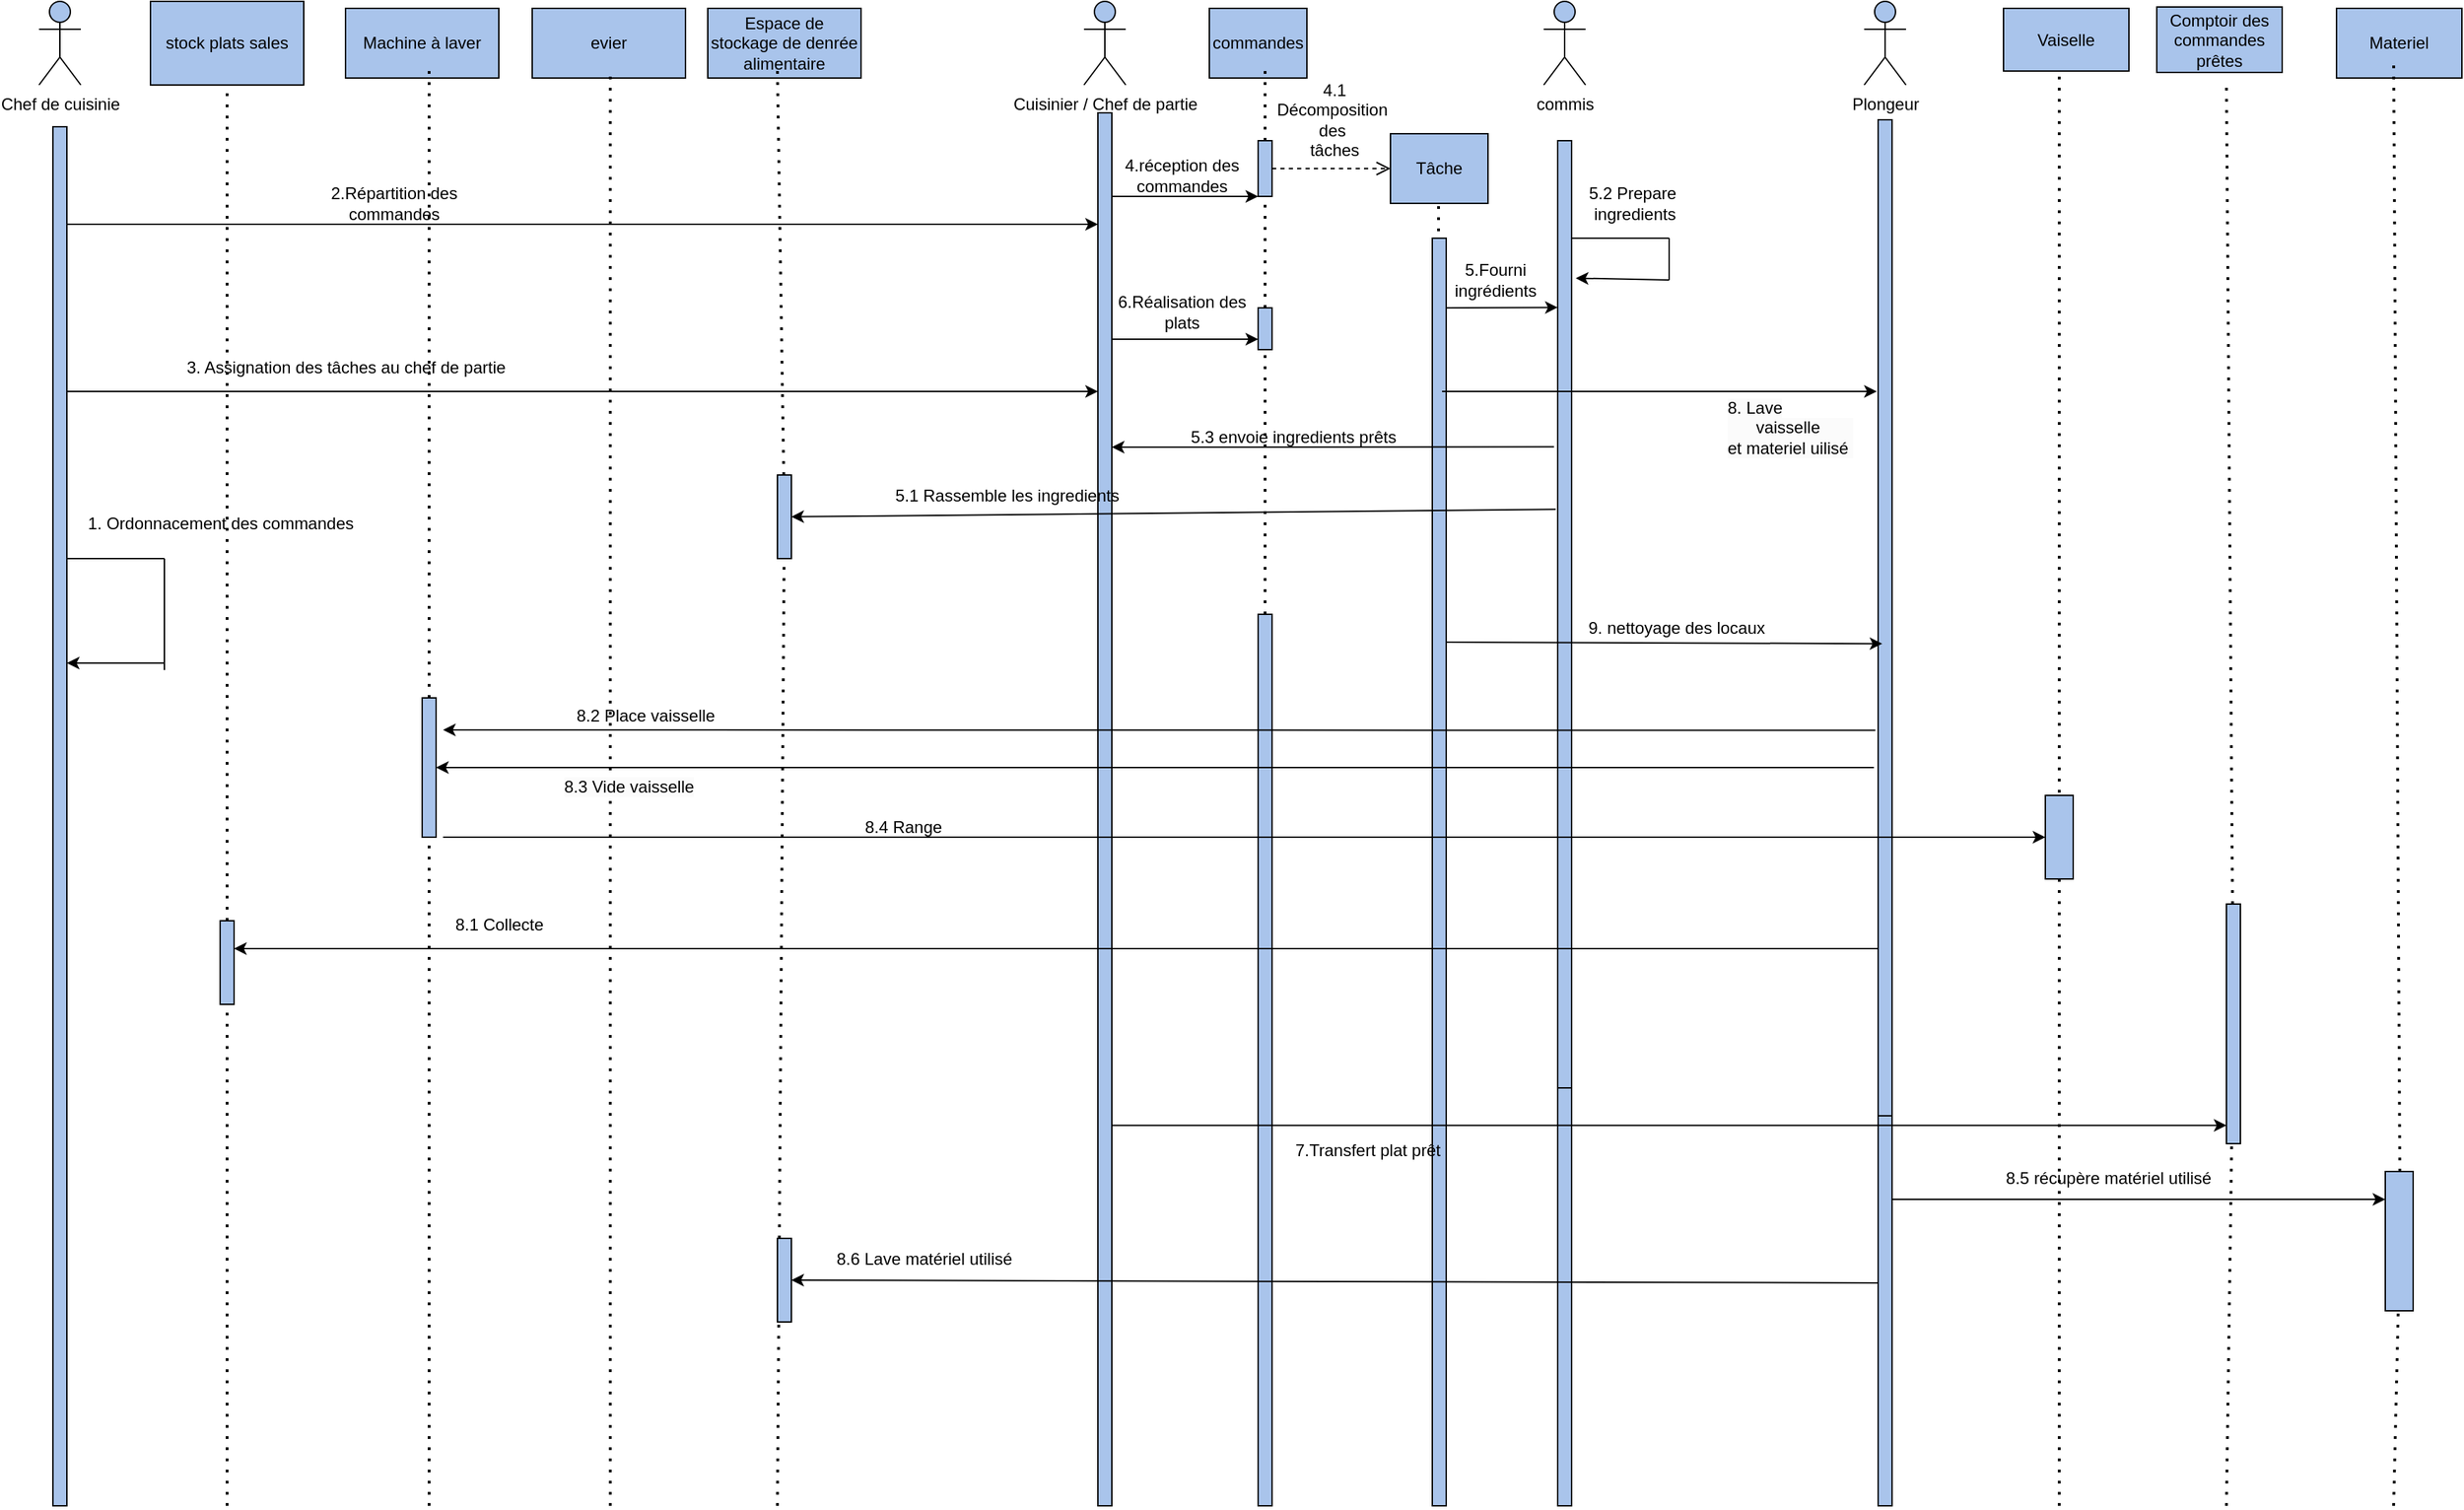<mxfile version="24.7.17">
  <diagram name="Page-1" id="OLWKmGy_fLKQgyWJt722">
    <mxGraphModel dx="2869" dy="1012" grid="1" gridSize="10" guides="1" tooltips="1" connect="1" arrows="1" fold="1" page="1" pageScale="1" pageWidth="827" pageHeight="1169" math="0" shadow="0">
      <root>
        <mxCell id="0" />
        <mxCell id="1" parent="0" />
        <mxCell id="S0R0TH0LxnYo5kBmsWFN-1" value="Chef de cuisinie" style="shape=umlActor;verticalLabelPosition=bottom;verticalAlign=top;html=1;fillColor=#A9C4EB;" parent="1" vertex="1">
          <mxGeometry x="-50" width="30" height="60" as="geometry" />
        </mxCell>
        <mxCell id="S0R0TH0LxnYo5kBmsWFN-4" value="stock plats sales" style="whiteSpace=wrap;html=1;fillColor=#A9C4EB;" parent="1" vertex="1">
          <mxGeometry x="30" width="110" height="60" as="geometry" />
        </mxCell>
        <mxCell id="S0R0TH0LxnYo5kBmsWFN-5" value="evier" style="html=1;whiteSpace=wrap;fillColor=#A9C4EB;" parent="1" vertex="1">
          <mxGeometry x="304" y="5" width="110" height="50" as="geometry" />
        </mxCell>
        <mxCell id="S0R0TH0LxnYo5kBmsWFN-6" value="Machine à laver" style="html=1;whiteSpace=wrap;fillColor=#A9C4EB;" parent="1" vertex="1">
          <mxGeometry x="170" y="5" width="110" height="50" as="geometry" />
        </mxCell>
        <mxCell id="S0R0TH0LxnYo5kBmsWFN-7" value="Espace de stockage de denrée alimentaire" style="html=1;whiteSpace=wrap;fillColor=#A9C4EB;" parent="1" vertex="1">
          <mxGeometry x="430" y="5" width="110" height="50" as="geometry" />
        </mxCell>
        <mxCell id="S0R0TH0LxnYo5kBmsWFN-9" value="" style="html=1;points=[[0,0,0,0,5],[0,1,0,0,-5],[1,0,0,0,5],[1,1,0,0,-5]];perimeter=orthogonalPerimeter;outlineConnect=0;targetShapes=umlLifeline;portConstraint=eastwest;newEdgeStyle={&quot;curved&quot;:0,&quot;rounded&quot;:0};fillColor=#A9C4EB;" parent="1" vertex="1">
          <mxGeometry x="-40" y="90" width="10" height="990" as="geometry" />
        </mxCell>
        <mxCell id="S0R0TH0LxnYo5kBmsWFN-10" value="Cuisinier / Chef de partie" style="shape=umlActor;verticalLabelPosition=bottom;verticalAlign=top;html=1;fillColor=#A9C4EB;" parent="1" vertex="1">
          <mxGeometry x="700" width="30" height="60" as="geometry" />
        </mxCell>
        <mxCell id="S0R0TH0LxnYo5kBmsWFN-11" value="" style="html=1;points=[[0,0,0,0,5],[0,1,0,0,-5],[1,0,0,0,5],[1,1,0,0,-5]];perimeter=orthogonalPerimeter;outlineConnect=0;targetShapes=umlLifeline;portConstraint=eastwest;newEdgeStyle={&quot;curved&quot;:0,&quot;rounded&quot;:0};fillColor=#A9C4EB;" parent="1" vertex="1">
          <mxGeometry x="710" y="80" width="10" height="1000" as="geometry" />
        </mxCell>
        <mxCell id="S0R0TH0LxnYo5kBmsWFN-12" value="commandes" style="html=1;whiteSpace=wrap;fillColor=#A9C4EB;" parent="1" vertex="1">
          <mxGeometry x="790" y="5" width="70" height="50" as="geometry" />
        </mxCell>
        <mxCell id="S0R0TH0LxnYo5kBmsWFN-13" value="Tâche" style="html=1;whiteSpace=wrap;fillColor=#A9C4EB;" parent="1" vertex="1">
          <mxGeometry x="920" y="95" width="70" height="50" as="geometry" />
        </mxCell>
        <mxCell id="S0R0TH0LxnYo5kBmsWFN-14" value="commis" style="shape=umlActor;verticalLabelPosition=bottom;verticalAlign=top;html=1;fillColor=#A9C4EB;" parent="1" vertex="1">
          <mxGeometry x="1030" width="30" height="60" as="geometry" />
        </mxCell>
        <mxCell id="S0R0TH0LxnYo5kBmsWFN-16" value="Plongeur" style="shape=umlActor;verticalLabelPosition=bottom;verticalAlign=top;html=1;fillColor=#A9C4EB;" parent="1" vertex="1">
          <mxGeometry x="1260" width="30" height="60" as="geometry" />
        </mxCell>
        <mxCell id="S0R0TH0LxnYo5kBmsWFN-17" value="Vaiselle" style="html=1;whiteSpace=wrap;fillColor=#A9C4EB;" parent="1" vertex="1">
          <mxGeometry x="1360" y="5" width="90" height="45" as="geometry" />
        </mxCell>
        <mxCell id="S0R0TH0LxnYo5kBmsWFN-18" value="Comptoir des commandes prêtes" style="html=1;whiteSpace=wrap;fillColor=#A9C4EB;" parent="1" vertex="1">
          <mxGeometry x="1470" y="4" width="90" height="47" as="geometry" />
        </mxCell>
        <mxCell id="S0R0TH0LxnYo5kBmsWFN-19" value="Materiel" style="html=1;whiteSpace=wrap;fillColor=#A9C4EB;" parent="1" vertex="1">
          <mxGeometry x="1599" y="5" width="90" height="50" as="geometry" />
        </mxCell>
        <mxCell id="S0R0TH0LxnYo5kBmsWFN-20" value="" style="endArrow=classic;html=1;rounded=0;" parent="1" target="S0R0TH0LxnYo5kBmsWFN-11" edge="1">
          <mxGeometry width="50" height="50" relative="1" as="geometry">
            <mxPoint x="-30" y="160" as="sourcePoint" />
            <mxPoint x="20" y="110" as="targetPoint" />
          </mxGeometry>
        </mxCell>
        <mxCell id="S0R0TH0LxnYo5kBmsWFN-21" value="2.Répartition des commandes" style="text;html=1;align=center;verticalAlign=middle;whiteSpace=wrap;rounded=0;" parent="1" vertex="1">
          <mxGeometry x="130" y="130" width="150" height="30" as="geometry" />
        </mxCell>
        <mxCell id="S0R0TH0LxnYo5kBmsWFN-22" value="" style="endArrow=none;dashed=1;html=1;dashPattern=1 3;strokeWidth=2;rounded=0;" parent="1" source="S0R0TH0LxnYo5kBmsWFN-24" edge="1">
          <mxGeometry width="50" height="50" relative="1" as="geometry">
            <mxPoint x="830" y="800" as="sourcePoint" />
            <mxPoint x="830" y="50" as="targetPoint" />
          </mxGeometry>
        </mxCell>
        <mxCell id="S0R0TH0LxnYo5kBmsWFN-25" value="" style="endArrow=none;dashed=1;html=1;dashPattern=1 3;strokeWidth=2;rounded=0;" parent="1" source="S0R0TH0LxnYo5kBmsWFN-116" target="S0R0TH0LxnYo5kBmsWFN-24" edge="1">
          <mxGeometry width="50" height="50" relative="1" as="geometry">
            <mxPoint x="830" y="800" as="sourcePoint" />
            <mxPoint x="830" y="50" as="targetPoint" />
          </mxGeometry>
        </mxCell>
        <mxCell id="S0R0TH0LxnYo5kBmsWFN-24" value="" style="rounded=0;whiteSpace=wrap;html=1;fillColor=#A9C4EB;" parent="1" vertex="1">
          <mxGeometry x="825" y="100" width="10" height="40" as="geometry" />
        </mxCell>
        <mxCell id="S0R0TH0LxnYo5kBmsWFN-26" value="" style="html=1;verticalAlign=bottom;endArrow=open;dashed=1;endSize=8;curved=0;rounded=0;exitX=1;exitY=0.5;exitDx=0;exitDy=0;" parent="1" source="S0R0TH0LxnYo5kBmsWFN-24" target="S0R0TH0LxnYo5kBmsWFN-13" edge="1">
          <mxGeometry relative="1" as="geometry">
            <mxPoint x="940" y="220" as="sourcePoint" />
            <mxPoint x="860" y="220" as="targetPoint" />
          </mxGeometry>
        </mxCell>
        <mxCell id="S0R0TH0LxnYo5kBmsWFN-27" value="" style="endArrow=classic;html=1;rounded=0;entryX=0;entryY=1;entryDx=0;entryDy=0;" parent="1" source="S0R0TH0LxnYo5kBmsWFN-11" target="S0R0TH0LxnYo5kBmsWFN-24" edge="1">
          <mxGeometry width="50" height="50" relative="1" as="geometry">
            <mxPoint x="720" y="140" as="sourcePoint" />
            <mxPoint x="770" y="90" as="targetPoint" />
          </mxGeometry>
        </mxCell>
        <mxCell id="S0R0TH0LxnYo5kBmsWFN-29" value="" style="endArrow=none;dashed=1;html=1;dashPattern=1 3;strokeWidth=2;rounded=0;" parent="1" target="S0R0TH0LxnYo5kBmsWFN-28" edge="1">
          <mxGeometry width="50" height="50" relative="1" as="geometry">
            <mxPoint x="830" y="800" as="sourcePoint" />
            <mxPoint x="830" y="135" as="targetPoint" />
          </mxGeometry>
        </mxCell>
        <mxCell id="S0R0TH0LxnYo5kBmsWFN-28" value="" style="rounded=0;whiteSpace=wrap;html=1;fillColor=#A9C4EB;" parent="1" vertex="1">
          <mxGeometry x="825" y="440" width="10" height="640" as="geometry" />
        </mxCell>
        <mxCell id="S0R0TH0LxnYo5kBmsWFN-30" value="" style="endArrow=none;dashed=1;html=1;dashPattern=1 3;strokeWidth=2;rounded=0;" parent="1" edge="1">
          <mxGeometry width="50" height="50" relative="1" as="geometry">
            <mxPoint x="954.5" y="805" as="sourcePoint" />
            <mxPoint x="954.5" y="145" as="targetPoint" />
          </mxGeometry>
        </mxCell>
        <mxCell id="S0R0TH0LxnYo5kBmsWFN-31" value="" style="rounded=0;whiteSpace=wrap;html=1;fillColor=#A9C4EB;" parent="1" vertex="1">
          <mxGeometry x="950" y="170" width="10" height="910" as="geometry" />
        </mxCell>
        <mxCell id="S0R0TH0LxnYo5kBmsWFN-32" value="" style="rounded=0;whiteSpace=wrap;html=1;fillColor=#A9C4EB;" parent="1" vertex="1">
          <mxGeometry x="1040" y="100" width="10" height="700" as="geometry" />
        </mxCell>
        <mxCell id="S0R0TH0LxnYo5kBmsWFN-36" value="" style="endArrow=none;dashed=1;html=1;dashPattern=1 3;strokeWidth=2;rounded=0;entryX=0.5;entryY=1;entryDx=0;entryDy=0;" parent="1" source="S0R0TH0LxnYo5kBmsWFN-83" target="S0R0TH0LxnYo5kBmsWFN-4" edge="1">
          <mxGeometry width="50" height="50" relative="1" as="geometry">
            <mxPoint x="85" y="1080" as="sourcePoint" />
            <mxPoint x="110" y="200" as="targetPoint" />
          </mxGeometry>
        </mxCell>
        <mxCell id="S0R0TH0LxnYo5kBmsWFN-37" value="" style="endArrow=none;dashed=1;html=1;dashPattern=1 3;strokeWidth=2;rounded=0;" parent="1" source="S0R0TH0LxnYo5kBmsWFN-86" edge="1">
          <mxGeometry width="50" height="50" relative="1" as="geometry">
            <mxPoint x="230" y="1080" as="sourcePoint" />
            <mxPoint x="230" y="50" as="targetPoint" />
          </mxGeometry>
        </mxCell>
        <mxCell id="S0R0TH0LxnYo5kBmsWFN-38" value="" style="endArrow=none;dashed=1;html=1;dashPattern=1 3;strokeWidth=2;rounded=0;" parent="1" edge="1">
          <mxGeometry width="50" height="50" relative="1" as="geometry">
            <mxPoint x="360" y="1080" as="sourcePoint" />
            <mxPoint x="360" y="50" as="targetPoint" />
          </mxGeometry>
        </mxCell>
        <mxCell id="S0R0TH0LxnYo5kBmsWFN-39" value="" style="endArrow=none;dashed=1;html=1;dashPattern=1 3;strokeWidth=2;rounded=0;" parent="1" source="S0R0TH0LxnYo5kBmsWFN-59" edge="1">
          <mxGeometry width="50" height="50" relative="1" as="geometry">
            <mxPoint x="480" y="1080" as="sourcePoint" />
            <mxPoint x="480" y="50" as="targetPoint" />
          </mxGeometry>
        </mxCell>
        <mxCell id="S0R0TH0LxnYo5kBmsWFN-41" value="4.réception des&lt;div&gt;commandes&lt;/div&gt;" style="text;html=1;align=center;verticalAlign=middle;resizable=0;points=[];autosize=1;strokeColor=none;fillColor=none;" parent="1" vertex="1">
          <mxGeometry x="715" y="105" width="110" height="40" as="geometry" />
        </mxCell>
        <mxCell id="S0R0TH0LxnYo5kBmsWFN-42" value="4.1 Décomposition&amp;nbsp;&lt;div&gt;des&amp;nbsp;&lt;/div&gt;&lt;div&gt;tâches&lt;/div&gt;" style="text;html=1;align=center;verticalAlign=middle;whiteSpace=wrap;rounded=0;" parent="1" vertex="1">
          <mxGeometry x="850" y="70" width="60" height="30" as="geometry" />
        </mxCell>
        <mxCell id="S0R0TH0LxnYo5kBmsWFN-43" value="" style="endArrow=classic;html=1;rounded=0;entryX=0;entryY=0.171;entryDx=0;entryDy=0;entryPerimeter=0;" parent="1" target="S0R0TH0LxnYo5kBmsWFN-32" edge="1">
          <mxGeometry width="50" height="50" relative="1" as="geometry">
            <mxPoint x="960" y="220" as="sourcePoint" />
            <mxPoint x="1010" y="170" as="targetPoint" />
          </mxGeometry>
        </mxCell>
        <mxCell id="S0R0TH0LxnYo5kBmsWFN-44" value="5.Fourni&lt;div&gt;ingrédients&lt;/div&gt;" style="text;html=1;align=center;verticalAlign=middle;resizable=0;points=[];autosize=1;strokeColor=none;fillColor=none;" parent="1" vertex="1">
          <mxGeometry x="955" y="180" width="80" height="40" as="geometry" />
        </mxCell>
        <mxCell id="S0R0TH0LxnYo5kBmsWFN-46" value="5.2 Prepare&amp;nbsp;&lt;div&gt;ingredients&lt;/div&gt;" style="text;html=1;align=center;verticalAlign=middle;resizable=0;points=[];autosize=1;strokeColor=none;fillColor=none;" parent="1" vertex="1">
          <mxGeometry x="1050" y="125" width="90" height="40" as="geometry" />
        </mxCell>
        <mxCell id="S0R0TH0LxnYo5kBmsWFN-47" value="" style="endArrow=none;html=1;rounded=0;" parent="1" edge="1">
          <mxGeometry width="50" height="50" relative="1" as="geometry">
            <mxPoint x="1050" y="170" as="sourcePoint" />
            <mxPoint x="1120" y="170" as="targetPoint" />
          </mxGeometry>
        </mxCell>
        <mxCell id="S0R0TH0LxnYo5kBmsWFN-48" value="" style="endArrow=none;html=1;rounded=0;" parent="1" edge="1">
          <mxGeometry width="50" height="50" relative="1" as="geometry">
            <mxPoint x="1120" y="200" as="sourcePoint" />
            <mxPoint x="1120" y="170" as="targetPoint" />
          </mxGeometry>
        </mxCell>
        <mxCell id="S0R0TH0LxnYo5kBmsWFN-49" value="" style="endArrow=classic;html=1;rounded=0;entryX=1.3;entryY=0.141;entryDx=0;entryDy=0;entryPerimeter=0;" parent="1" target="S0R0TH0LxnYo5kBmsWFN-32" edge="1">
          <mxGeometry width="50" height="50" relative="1" as="geometry">
            <mxPoint x="1120" y="200" as="sourcePoint" />
            <mxPoint x="1170" y="150" as="targetPoint" />
          </mxGeometry>
        </mxCell>
        <mxCell id="S0R0TH0LxnYo5kBmsWFN-60" value="" style="endArrow=none;dashed=1;html=1;dashPattern=1 3;strokeWidth=2;rounded=0;" parent="1" target="S0R0TH0LxnYo5kBmsWFN-59" edge="1">
          <mxGeometry width="50" height="50" relative="1" as="geometry">
            <mxPoint x="480" y="1080" as="sourcePoint" />
            <mxPoint x="480" y="50" as="targetPoint" />
          </mxGeometry>
        </mxCell>
        <mxCell id="S0R0TH0LxnYo5kBmsWFN-59" value="" style="rounded=0;whiteSpace=wrap;html=1;fillColor=#A9C4EB;" parent="1" vertex="1">
          <mxGeometry x="480" y="340" width="10" height="60" as="geometry" />
        </mxCell>
        <mxCell id="S0R0TH0LxnYo5kBmsWFN-61" value="" style="endArrow=classic;html=1;rounded=0;exitX=-0.138;exitY=0.378;exitDx=0;exitDy=0;exitPerimeter=0;entryX=1;entryY=0.5;entryDx=0;entryDy=0;" parent="1" source="S0R0TH0LxnYo5kBmsWFN-32" target="S0R0TH0LxnYo5kBmsWFN-59" edge="1">
          <mxGeometry width="50" height="50" relative="1" as="geometry">
            <mxPoint x="800" y="330" as="sourcePoint" />
            <mxPoint x="550" y="410" as="targetPoint" />
          </mxGeometry>
        </mxCell>
        <mxCell id="S0R0TH0LxnYo5kBmsWFN-62" value="5.1 Rassemble les ingredients" style="text;html=1;align=center;verticalAlign=middle;whiteSpace=wrap;rounded=0;" parent="1" vertex="1">
          <mxGeometry x="550" y="340" width="190" height="30" as="geometry" />
        </mxCell>
        <mxCell id="S0R0TH0LxnYo5kBmsWFN-63" value="" style="endArrow=classic;html=1;rounded=0;exitX=-0.263;exitY=0.314;exitDx=0;exitDy=0;exitPerimeter=0;" parent="1" source="S0R0TH0LxnYo5kBmsWFN-32" edge="1">
          <mxGeometry width="50" height="50" relative="1" as="geometry">
            <mxPoint x="870" y="280" as="sourcePoint" />
            <mxPoint x="720" y="320" as="targetPoint" />
          </mxGeometry>
        </mxCell>
        <mxCell id="S0R0TH0LxnYo5kBmsWFN-64" value="5.3 envoie ingredients prêts" style="text;html=1;align=center;verticalAlign=middle;resizable=0;points=[];autosize=1;strokeColor=none;fillColor=none;" parent="1" vertex="1">
          <mxGeometry x="765" y="298" width="170" height="30" as="geometry" />
        </mxCell>
        <mxCell id="S0R0TH0LxnYo5kBmsWFN-65" value="" style="endArrow=classic;html=1;rounded=0;" parent="1" edge="1">
          <mxGeometry width="50" height="50" relative="1" as="geometry">
            <mxPoint x="957" y="280" as="sourcePoint" />
            <mxPoint x="1269" y="280" as="targetPoint" />
          </mxGeometry>
        </mxCell>
        <mxCell id="S0R0TH0LxnYo5kBmsWFN-67" value="" style="rounded=0;whiteSpace=wrap;html=1;fillColor=#A9C4EB;" parent="1" vertex="1">
          <mxGeometry x="1270" y="85" width="10" height="715" as="geometry" />
        </mxCell>
        <mxCell id="S0R0TH0LxnYo5kBmsWFN-71" value="" style="endArrow=classic;html=1;rounded=0;exitX=-0.2;exitY=0.613;exitDx=0;exitDy=0;exitPerimeter=0;" parent="1" source="S0R0TH0LxnYo5kBmsWFN-67" edge="1">
          <mxGeometry width="50" height="50" relative="1" as="geometry">
            <mxPoint x="1260" y="520" as="sourcePoint" />
            <mxPoint x="240" y="523" as="targetPoint" />
          </mxGeometry>
        </mxCell>
        <mxCell id="S0R0TH0LxnYo5kBmsWFN-72" value="" style="endArrow=classic;html=1;rounded=0;entryX=1;entryY=0.5;entryDx=0;entryDy=0;" parent="1" target="S0R0TH0LxnYo5kBmsWFN-86" edge="1">
          <mxGeometry width="50" height="50" relative="1" as="geometry">
            <mxPoint x="1267" y="550" as="sourcePoint" />
            <mxPoint x="250" y="550" as="targetPoint" />
            <Array as="points">
              <mxPoint x="590" y="550" />
            </Array>
          </mxGeometry>
        </mxCell>
        <mxCell id="S0R0TH0LxnYo5kBmsWFN-73" value="&lt;span style=&quot;color: rgb(0, 0, 0); font-family: Helvetica; font-size: 12px; font-style: normal; font-variant-ligatures: normal; font-variant-caps: normal; font-weight: 400; letter-spacing: normal; orphans: 2; text-align: center; text-indent: 0px; text-transform: none; widows: 2; word-spacing: 0px; -webkit-text-stroke-width: 0px; white-space: nowrap; background-color: rgb(251, 251, 251); text-decoration-thickness: initial; text-decoration-style: initial; text-decoration-color: initial; display: inline !important; float: none;&quot;&gt;8. Lave&lt;/span&gt;&lt;div style=&quot;forced-color-adjust: none; color: rgb(0, 0, 0); font-family: Helvetica; font-size: 12px; font-style: normal; font-variant-ligatures: normal; font-variant-caps: normal; font-weight: 400; letter-spacing: normal; orphans: 2; text-align: center; text-indent: 0px; text-transform: none; widows: 2; word-spacing: 0px; -webkit-text-stroke-width: 0px; white-space: nowrap; background-color: rgb(251, 251, 251); text-decoration-thickness: initial; text-decoration-style: initial; text-decoration-color: initial;&quot;&gt;vaisselle&amp;nbsp;&lt;/div&gt;&lt;div style=&quot;forced-color-adjust: none; color: rgb(0, 0, 0); font-family: Helvetica; font-size: 12px; font-style: normal; font-variant-ligatures: normal; font-variant-caps: normal; font-weight: 400; letter-spacing: normal; orphans: 2; text-align: center; text-indent: 0px; text-transform: none; widows: 2; word-spacing: 0px; -webkit-text-stroke-width: 0px; white-space: nowrap; background-color: rgb(251, 251, 251); text-decoration-thickness: initial; text-decoration-style: initial; text-decoration-color: initial;&quot;&gt;et materiel uilisé&amp;nbsp;&lt;/div&gt;" style="text;whiteSpace=wrap;html=1;" parent="1" vertex="1">
          <mxGeometry x="1160" y="278" width="90" height="70" as="geometry" />
        </mxCell>
        <mxCell id="S0R0TH0LxnYo5kBmsWFN-74" value="8.2 Place vaisselle" style="text;html=1;align=center;verticalAlign=middle;resizable=0;points=[];autosize=1;strokeColor=none;fillColor=none;" parent="1" vertex="1">
          <mxGeometry x="325" y="498" width="120" height="30" as="geometry" />
        </mxCell>
        <mxCell id="S0R0TH0LxnYo5kBmsWFN-75" value="&lt;span style=&quot;color: rgb(0, 0, 0); font-family: Helvetica; font-size: 12px; font-style: normal; font-variant-ligatures: normal; font-variant-caps: normal; font-weight: 400; letter-spacing: normal; orphans: 2; text-align: center; text-indent: 0px; text-transform: none; widows: 2; word-spacing: 0px; -webkit-text-stroke-width: 0px; white-space: nowrap; background-color: rgb(251, 251, 251); text-decoration-thickness: initial; text-decoration-style: initial; text-decoration-color: initial; display: inline !important; float: none;&quot;&gt;8.3 Vide vaisselle&lt;/span&gt;" style="text;whiteSpace=wrap;html=1;" parent="1" vertex="1">
          <mxGeometry x="325" y="550" width="140" height="40" as="geometry" />
        </mxCell>
        <mxCell id="S0R0TH0LxnYo5kBmsWFN-76" value="" style="endArrow=none;dashed=1;html=1;dashPattern=1 3;strokeWidth=2;rounded=0;" parent="1" edge="1">
          <mxGeometry width="50" height="50" relative="1" as="geometry">
            <mxPoint x="1400" y="1080" as="sourcePoint" />
            <mxPoint x="1400" y="50" as="targetPoint" />
          </mxGeometry>
        </mxCell>
        <mxCell id="S0R0TH0LxnYo5kBmsWFN-77" value="" style="endArrow=none;dashed=1;html=1;dashPattern=1 3;strokeWidth=2;rounded=0;" parent="1" source="S0R0TH0LxnYo5kBmsWFN-123" edge="1">
          <mxGeometry width="50" height="50" relative="1" as="geometry">
            <mxPoint x="1520" y="1080" as="sourcePoint" />
            <mxPoint x="1520" y="60" as="targetPoint" />
          </mxGeometry>
        </mxCell>
        <mxCell id="S0R0TH0LxnYo5kBmsWFN-78" value="" style="endArrow=none;dashed=1;html=1;dashPattern=1 3;strokeWidth=2;rounded=0;" parent="1" edge="1">
          <mxGeometry width="50" height="50" relative="1" as="geometry">
            <mxPoint x="1644.451" y="840" as="sourcePoint" />
            <mxPoint x="1640" y="40" as="targetPoint" />
          </mxGeometry>
        </mxCell>
        <mxCell id="S0R0TH0LxnYo5kBmsWFN-80" value="" style="rounded=0;whiteSpace=wrap;html=1;fillColor=#A9C4EB;" parent="1" vertex="1">
          <mxGeometry x="1040" y="780" width="10" height="300" as="geometry" />
        </mxCell>
        <mxCell id="S0R0TH0LxnYo5kBmsWFN-82" value="" style="endArrow=classic;html=1;rounded=0;entryX=1;entryY=0.333;entryDx=0;entryDy=0;entryPerimeter=0;" parent="1" target="S0R0TH0LxnYo5kBmsWFN-83" edge="1">
          <mxGeometry width="50" height="50" relative="1" as="geometry">
            <mxPoint x="1270" y="680" as="sourcePoint" />
            <mxPoint x="120" y="680" as="targetPoint" />
          </mxGeometry>
        </mxCell>
        <mxCell id="S0R0TH0LxnYo5kBmsWFN-84" value="" style="endArrow=none;dashed=1;html=1;dashPattern=1 3;strokeWidth=2;rounded=0;entryX=0.5;entryY=1;entryDx=0;entryDy=0;" parent="1" target="S0R0TH0LxnYo5kBmsWFN-83" edge="1">
          <mxGeometry width="50" height="50" relative="1" as="geometry">
            <mxPoint x="85" y="1080" as="sourcePoint" />
            <mxPoint x="85" y="60" as="targetPoint" />
          </mxGeometry>
        </mxCell>
        <mxCell id="S0R0TH0LxnYo5kBmsWFN-83" value="" style="rounded=0;whiteSpace=wrap;html=1;fillColor=#A9C4EB;" parent="1" vertex="1">
          <mxGeometry x="80" y="660" width="10" height="60" as="geometry" />
        </mxCell>
        <mxCell id="S0R0TH0LxnYo5kBmsWFN-85" value="8.1 Collecte" style="text;html=1;align=center;verticalAlign=middle;resizable=0;points=[];autosize=1;strokeColor=none;fillColor=none;" parent="1" vertex="1">
          <mxGeometry x="235" y="648" width="90" height="30" as="geometry" />
        </mxCell>
        <mxCell id="S0R0TH0LxnYo5kBmsWFN-87" value="" style="endArrow=none;dashed=1;html=1;dashPattern=1 3;strokeWidth=2;rounded=0;" parent="1" target="S0R0TH0LxnYo5kBmsWFN-86" edge="1">
          <mxGeometry width="50" height="50" relative="1" as="geometry">
            <mxPoint x="230" y="1080" as="sourcePoint" />
            <mxPoint x="230" y="50" as="targetPoint" />
          </mxGeometry>
        </mxCell>
        <mxCell id="S0R0TH0LxnYo5kBmsWFN-86" value="" style="rounded=0;whiteSpace=wrap;html=1;fillColor=#A9C4EB;" parent="1" vertex="1">
          <mxGeometry x="225" y="500" width="10" height="100" as="geometry" />
        </mxCell>
        <mxCell id="S0R0TH0LxnYo5kBmsWFN-88" value="" style="rounded=0;whiteSpace=wrap;html=1;fillColor=#A9C4EB;" parent="1" vertex="1">
          <mxGeometry x="1270" y="800" width="10" height="280" as="geometry" />
        </mxCell>
        <mxCell id="S0R0TH0LxnYo5kBmsWFN-89" value="" style="endArrow=none;dashed=1;html=1;dashPattern=1 3;strokeWidth=2;rounded=0;" parent="1" edge="1">
          <mxGeometry width="50" height="50" relative="1" as="geometry">
            <mxPoint x="1640" y="1080" as="sourcePoint" />
            <mxPoint x="1644.25" y="900" as="targetPoint" />
          </mxGeometry>
        </mxCell>
        <mxCell id="S0R0TH0LxnYo5kBmsWFN-91" value="" style="rounded=0;whiteSpace=wrap;html=1;fillColor=#A9C4EB;" parent="1" vertex="1">
          <mxGeometry x="1634" y="840" width="20" height="100" as="geometry" />
        </mxCell>
        <mxCell id="S0R0TH0LxnYo5kBmsWFN-92" value="" style="endArrow=classic;html=1;rounded=0;" parent="1" edge="1">
          <mxGeometry width="50" height="50" relative="1" as="geometry">
            <mxPoint x="1280" y="860" as="sourcePoint" />
            <mxPoint x="1634" y="860" as="targetPoint" />
          </mxGeometry>
        </mxCell>
        <mxCell id="S0R0TH0LxnYo5kBmsWFN-93" value="8.5 récupère matériel utilisé" style="text;html=1;align=center;verticalAlign=middle;resizable=0;points=[];autosize=1;strokeColor=none;fillColor=none;" parent="1" vertex="1">
          <mxGeometry x="1350" y="830" width="170" height="30" as="geometry" />
        </mxCell>
        <mxCell id="S0R0TH0LxnYo5kBmsWFN-94" value="" style="endArrow=classic;html=1;rounded=0;" parent="1" edge="1" source="1L2Un6cNC2dENIXp2Klu-6">
          <mxGeometry width="50" height="50" relative="1" as="geometry">
            <mxPoint x="1270" y="920" as="sourcePoint" />
            <mxPoint x="480" y="920" as="targetPoint" />
          </mxGeometry>
        </mxCell>
        <mxCell id="S0R0TH0LxnYo5kBmsWFN-95" value="8.6 Lave matériel utilisé" style="text;html=1;align=center;verticalAlign=middle;resizable=0;points=[];autosize=1;strokeColor=none;fillColor=none;" parent="1" vertex="1">
          <mxGeometry x="510" y="888" width="150" height="30" as="geometry" />
        </mxCell>
        <mxCell id="S0R0TH0LxnYo5kBmsWFN-100" value="" style="endArrow=classic;html=1;rounded=0;entryX=0;entryY=0.5;entryDx=0;entryDy=0;" parent="1" target="S0R0TH0LxnYo5kBmsWFN-101" edge="1">
          <mxGeometry width="50" height="50" relative="1" as="geometry">
            <mxPoint x="240" y="600" as="sourcePoint" />
            <mxPoint x="1360" y="598" as="targetPoint" />
          </mxGeometry>
        </mxCell>
        <mxCell id="S0R0TH0LxnYo5kBmsWFN-101" value="" style="rounded=0;whiteSpace=wrap;html=1;fillColor=#A9C4EB;" parent="1" vertex="1">
          <mxGeometry x="1390" y="570" width="20" height="60" as="geometry" />
        </mxCell>
        <mxCell id="S0R0TH0LxnYo5kBmsWFN-104" value="" style="endArrow=none;html=1;rounded=0;" parent="1" edge="1">
          <mxGeometry width="50" height="50" relative="1" as="geometry">
            <mxPoint x="-30" y="400" as="sourcePoint" />
            <mxPoint x="40" y="400" as="targetPoint" />
          </mxGeometry>
        </mxCell>
        <mxCell id="S0R0TH0LxnYo5kBmsWFN-105" value="" style="endArrow=none;html=1;rounded=0;" parent="1" edge="1">
          <mxGeometry width="50" height="50" relative="1" as="geometry">
            <mxPoint x="40" y="400" as="sourcePoint" />
            <mxPoint x="40" y="480" as="targetPoint" />
          </mxGeometry>
        </mxCell>
        <mxCell id="S0R0TH0LxnYo5kBmsWFN-107" value="" style="endArrow=classic;html=1;rounded=0;" parent="1" target="S0R0TH0LxnYo5kBmsWFN-9" edge="1">
          <mxGeometry width="50" height="50" relative="1" as="geometry">
            <mxPoint x="40" y="475" as="sourcePoint" />
            <mxPoint x="90" y="425" as="targetPoint" />
            <Array as="points" />
          </mxGeometry>
        </mxCell>
        <mxCell id="S0R0TH0LxnYo5kBmsWFN-108" value="1. Ordonnacement des commandes" style="text;html=1;align=center;verticalAlign=middle;resizable=0;points=[];autosize=1;strokeColor=none;fillColor=none;" parent="1" vertex="1">
          <mxGeometry x="-25" y="360" width="210" height="30" as="geometry" />
        </mxCell>
        <mxCell id="S0R0TH0LxnYo5kBmsWFN-111" value="" style="endArrow=classic;html=1;rounded=0;entryX=0;entryY=0.924;entryDx=0;entryDy=0;entryPerimeter=0;" parent="1" source="S0R0TH0LxnYo5kBmsWFN-11" edge="1" target="S0R0TH0LxnYo5kBmsWFN-123">
          <mxGeometry width="50" height="50" relative="1" as="geometry">
            <mxPoint x="730" y="817" as="sourcePoint" />
            <mxPoint x="1530" y="810" as="targetPoint" />
          </mxGeometry>
        </mxCell>
        <mxCell id="S0R0TH0LxnYo5kBmsWFN-112" value="7.Transfert plat prêt&amp;nbsp;" style="text;html=1;align=center;verticalAlign=middle;resizable=0;points=[];autosize=1;strokeColor=none;fillColor=none;" parent="1" vertex="1">
          <mxGeometry x="840" y="810" width="130" height="30" as="geometry" />
        </mxCell>
        <mxCell id="S0R0TH0LxnYo5kBmsWFN-113" value="" style="endArrow=classic;html=1;rounded=0;entryX=0;entryY=0.75;entryDx=0;entryDy=0;" parent="1" source="S0R0TH0LxnYo5kBmsWFN-11" target="S0R0TH0LxnYo5kBmsWFN-116" edge="1">
          <mxGeometry width="50" height="50" relative="1" as="geometry">
            <mxPoint x="720" y="240" as="sourcePoint" />
            <mxPoint x="800" y="240" as="targetPoint" />
          </mxGeometry>
        </mxCell>
        <mxCell id="S0R0TH0LxnYo5kBmsWFN-117" value="" style="endArrow=none;dashed=1;html=1;dashPattern=1 3;strokeWidth=2;rounded=0;" parent="1" source="S0R0TH0LxnYo5kBmsWFN-28" target="S0R0TH0LxnYo5kBmsWFN-116" edge="1">
          <mxGeometry width="50" height="50" relative="1" as="geometry">
            <mxPoint x="830" y="440" as="sourcePoint" />
            <mxPoint x="830" y="140" as="targetPoint" />
          </mxGeometry>
        </mxCell>
        <mxCell id="S0R0TH0LxnYo5kBmsWFN-116" value="" style="rounded=0;whiteSpace=wrap;html=1;fillColor=#A9C4EB;" parent="1" vertex="1">
          <mxGeometry x="825" y="220" width="10" height="30" as="geometry" />
        </mxCell>
        <mxCell id="S0R0TH0LxnYo5kBmsWFN-119" value="6.Réalisation des&lt;div&gt;plats&lt;/div&gt;" style="text;html=1;align=center;verticalAlign=middle;resizable=0;points=[];autosize=1;strokeColor=none;fillColor=none;" parent="1" vertex="1">
          <mxGeometry x="710" y="203" width="120" height="40" as="geometry" />
        </mxCell>
        <mxCell id="S0R0TH0LxnYo5kBmsWFN-124" value="" style="endArrow=none;dashed=1;html=1;dashPattern=1 3;strokeWidth=2;rounded=0;" parent="1" target="S0R0TH0LxnYo5kBmsWFN-123" edge="1">
          <mxGeometry width="50" height="50" relative="1" as="geometry">
            <mxPoint x="1520" y="1080" as="sourcePoint" />
            <mxPoint x="1520" y="60" as="targetPoint" />
          </mxGeometry>
        </mxCell>
        <mxCell id="S0R0TH0LxnYo5kBmsWFN-123" value="" style="rounded=0;whiteSpace=wrap;html=1;fillColor=#A9C4EB;" parent="1" vertex="1">
          <mxGeometry x="1520" y="648" width="10" height="172" as="geometry" />
        </mxCell>
        <mxCell id="S0R0TH0LxnYo5kBmsWFN-130" value="8.4 Range" style="text;html=1;align=center;verticalAlign=middle;resizable=0;points=[];autosize=1;strokeColor=none;fillColor=none;" parent="1" vertex="1">
          <mxGeometry x="530" y="578" width="80" height="30" as="geometry" />
        </mxCell>
        <mxCell id="1L2Un6cNC2dENIXp2Klu-1" value="" style="endArrow=classic;html=1;rounded=0;" edge="1" parent="1" target="S0R0TH0LxnYo5kBmsWFN-11">
          <mxGeometry width="50" height="50" relative="1" as="geometry">
            <mxPoint x="-30" y="280" as="sourcePoint" />
            <mxPoint x="20" y="230" as="targetPoint" />
          </mxGeometry>
        </mxCell>
        <mxCell id="1L2Un6cNC2dENIXp2Klu-2" value="3. Assignation des tâches au chef de partie" style="text;html=1;align=center;verticalAlign=middle;resizable=0;points=[];autosize=1;strokeColor=none;fillColor=none;" vertex="1" parent="1">
          <mxGeometry x="45" y="248" width="250" height="30" as="geometry" />
        </mxCell>
        <mxCell id="1L2Un6cNC2dENIXp2Klu-4" value="" style="endArrow=classic;html=1;rounded=0;entryX=0.3;entryY=0.526;entryDx=0;entryDy=0;entryPerimeter=0;" edge="1" parent="1" target="S0R0TH0LxnYo5kBmsWFN-67">
          <mxGeometry width="50" height="50" relative="1" as="geometry">
            <mxPoint x="960" y="460" as="sourcePoint" />
            <mxPoint x="1010" y="410" as="targetPoint" />
          </mxGeometry>
        </mxCell>
        <mxCell id="1L2Un6cNC2dENIXp2Klu-5" value="9. nettoyage des locaux" style="text;html=1;align=center;verticalAlign=middle;resizable=0;points=[];autosize=1;strokeColor=none;fillColor=none;" vertex="1" parent="1">
          <mxGeometry x="1050" y="435" width="150" height="30" as="geometry" />
        </mxCell>
        <mxCell id="1L2Un6cNC2dENIXp2Klu-7" value="" style="endArrow=classic;html=1;rounded=0;" edge="1" parent="1">
          <mxGeometry width="50" height="50" relative="1" as="geometry">
            <mxPoint x="1270" y="920" as="sourcePoint" />
            <mxPoint x="490" y="918" as="targetPoint" />
          </mxGeometry>
        </mxCell>
        <mxCell id="1L2Un6cNC2dENIXp2Klu-6" value="" style="rounded=0;whiteSpace=wrap;html=1;fillColor=#A9C4EB;" vertex="1" parent="1">
          <mxGeometry x="480" y="888" width="10" height="60" as="geometry" />
        </mxCell>
      </root>
    </mxGraphModel>
  </diagram>
</mxfile>
